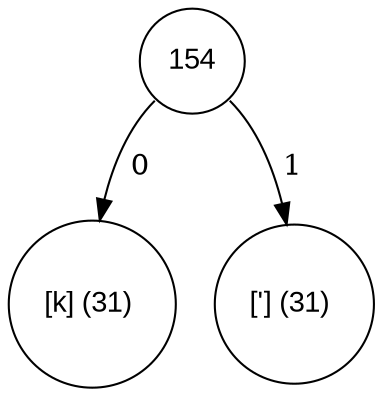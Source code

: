 digraph tree {
	node [fontname="Arial", shape="circle", width=0.5]; 

154:se -> 39 [label = " 1"]; 
39 [label = "['] (31) "]; 
154:sw -> 107 [label = " 0"]; 
107 [label = "[k] (31) "]; 
}
